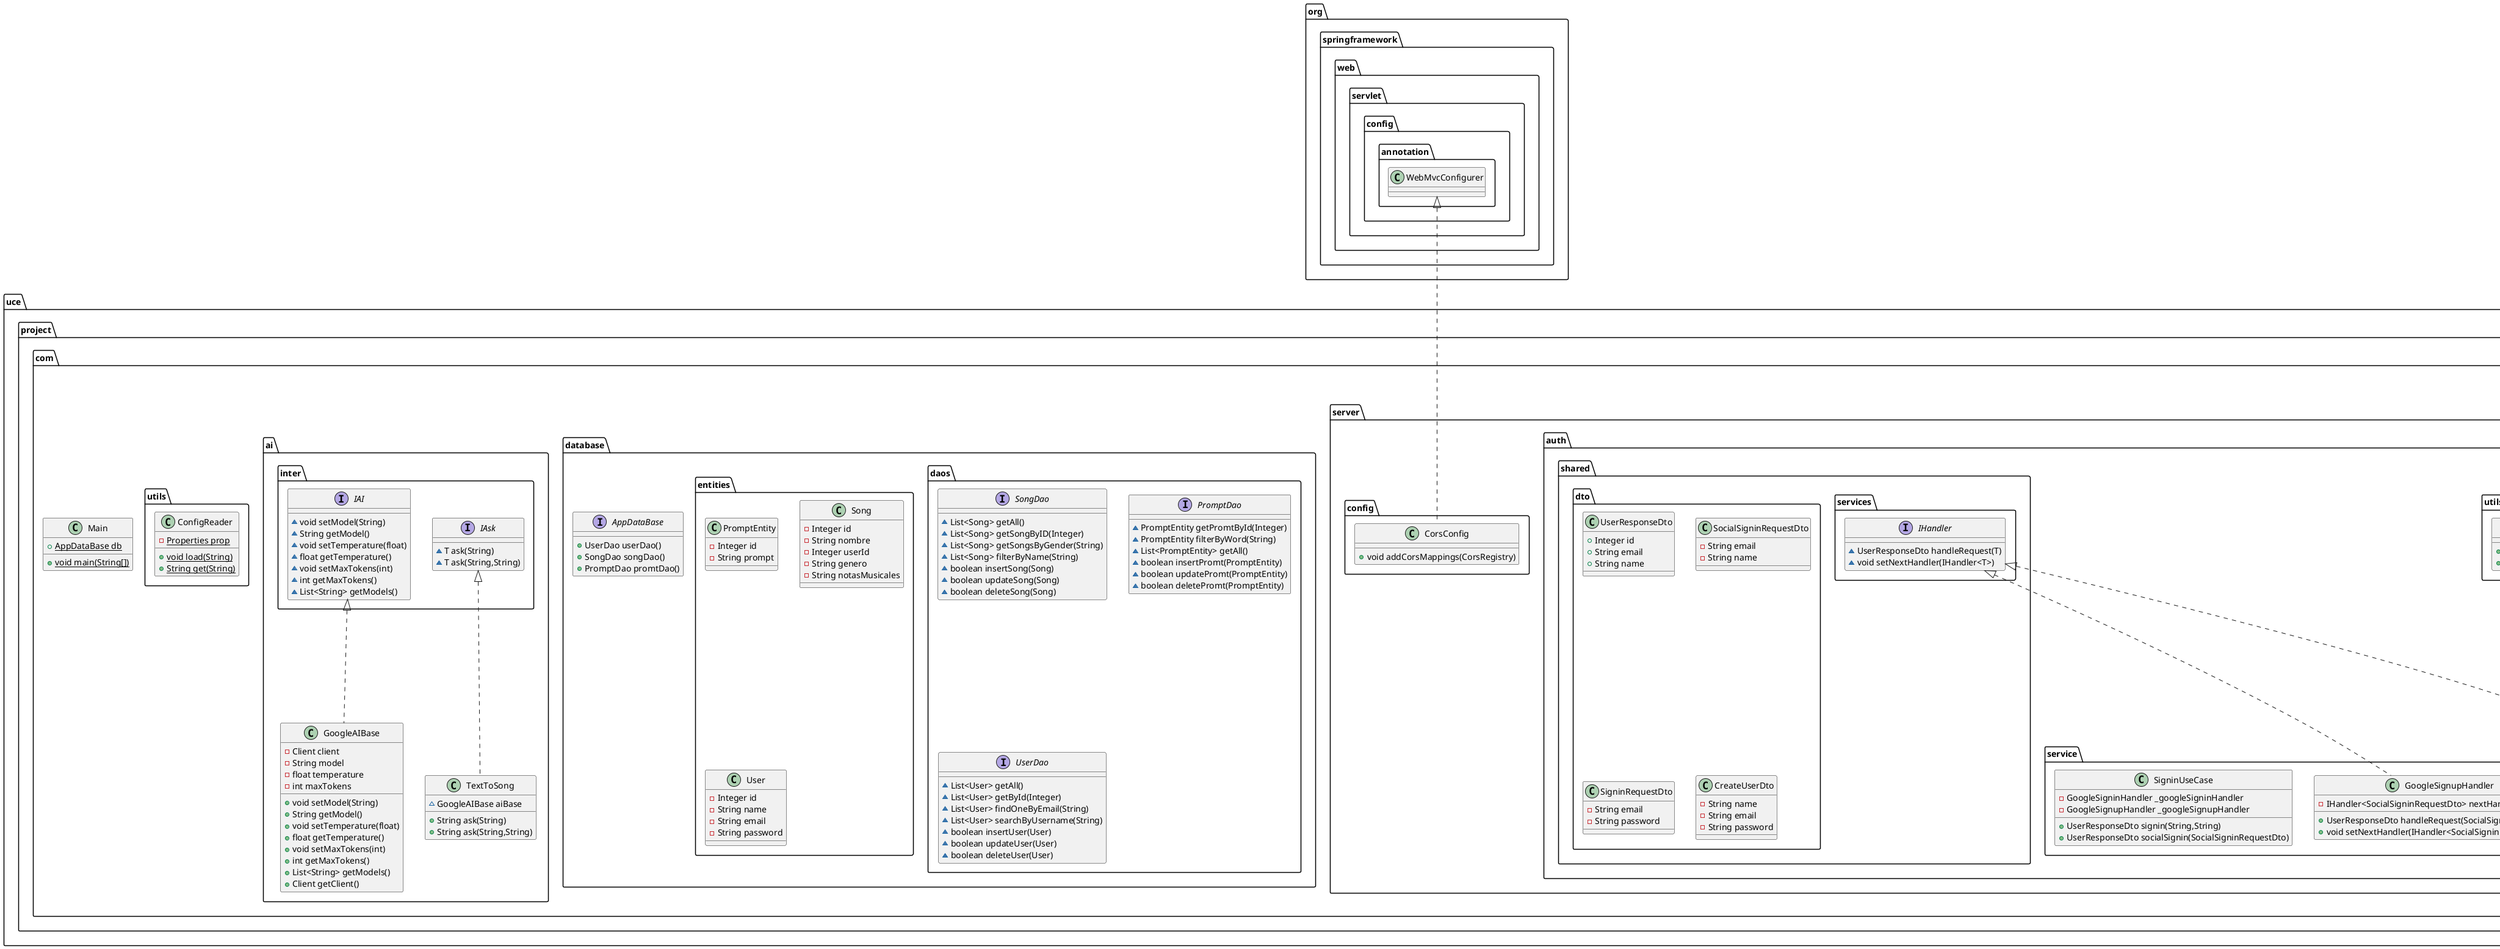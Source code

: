 @startuml
class uce.project.com.server.controllers.body.PostSongBody {
- String prompt
- Integer userId
}

class uce.project.com.cat.proxy.handlers.DaoHandler {
+ Object invoke(Object,Method,Object[])
- Object updateOne(Object,Method,Object[])
- Object deleteOne(Object,Method,Object[])
- Object insertOne(Object,Method,Object[])
- Object getMany(Object,Method,Object[])
}

class uce.project.com.server.controllers.managers.SongManager {
- {static} SongManager instancia
- SongDao songDao
+ {static} SongManager getInstancia()
+ List<Song> getAllSongs()
+ boolean eliminarSong(Integer)
}


interface uce.project.com.database.AppDataBase {
+ UserDao userDao()
+ SongDao songDao()
+ PromptDao promtDao()
}

interface uce.project.com.database.daos.SongDao {
~ List<Song> getAll()
~ List<Song> getSongByID(Integer)
~ List<Song> getSongsByGender(String)
~ List<Song> filterByName(String)
~ boolean insertSong(Song)
~ boolean updateSong(Song)
~ boolean deleteSong(Song)
}

class uce.project.com.database.entities.PromptEntity {
- Integer id
- String prompt
}

class uce.project.com.database.entities.Song {
- Integer id
- String nombre
- Integer userId
- String genero
- String notasMusicales
}

class uce.project.com.server.controllers.managers.PromptManager {
- {static} PromptManager instancia
- PromptDao promtDao
+ {static} PromptManager getInstancia()
+ List<PromptEntity> getAllPromts()
+ PromptEntity guardarPromt(String)
+ boolean deletePrompt(Integer)
}


interface uce.project.com.cat.anotations.TableActions {
~ {static} String getSql(Class<?>)
+ {static} boolean doesTableExist(Connection,String)
~ {static} boolean dropTable(Connection,String)
}

class uce.project.com.server.auth.utils.Encrypter {
+ {static} String hash(String)
+ {static} boolean verify(String,String)
}

class uce.project.com.server.auth.shared.dto.UserResponseDto {
+ Integer id
+ String email
+ String name
}

interface uce.project.com.ai.inter.IAI {
~ void setModel(String)
~ String getModel()
~ void setTemperature(float)
~ float getTemperature()
~ void setMaxTokens(int)
~ int getMaxTokens()
~ List<String> getModels()
}

class uce.project.com.server.controllers.PromptController {
+ ResponseEntity<List<PromptEntity>> getAllPrompts()
+ ResponseEntity<PromptEntity> savePrompt(PromptRequest)
+ ResponseEntity<String> deletePrompt(Integer)
}

class uce.project.com.cat.types.Varchar {
~ {static} Varchar varchar
+ {static} Varchar get()
+ boolean match(Class<?>)
+ String sqlType()
+ String stringifyType()
}


class uce.project.com.server.controllers.body.BodyCreateSong {
- String prompt
- Integer userId
}

class uce.project.com.ai.GoogleAIBase {
- Client client
- String model
- float temperature
- int maxTokens
+ void setModel(String)
+ String getModel()
+ void setTemperature(float)
+ float getTemperature()
+ void setMaxTokens(int)
+ int getMaxTokens()
+ List<String> getModels()
+ Client getClient()
}


class uce.project.com.server.auth.shared.dto.SocialSigninRequestDto {
- String email
- String name
}

interface uce.project.com.database.daos.PromptDao {
~ PromptEntity getPromtById(Integer)
~ PromptEntity filterByWord(String)
~ List<PromptEntity> getAll()
~ boolean insertPromt(PromptEntity)
~ boolean updatePromt(PromptEntity)
~ boolean deletePromt(PromptEntity)
}

interface uce.project.com.server.auth.shared.services.IHandler {
~ UserResponseDto handleRequest(T)
~ void setNextHandler(IHandler<T>)
}

class uce.project.com.cat.types.Int {
~ {static} Int dInt
+ {static} Int get()
+ boolean match(Class<?>)
+ String sqlType()
+ String stringifyType()
}


class uce.project.com.utils.ConfigReader {
- {static} Properties prop
+ {static} void load(String)
+ {static} String get(String)
}


class uce.project.com.Main {
+ {static} AppDataBase db
+ {static} void main(String[])
}


class uce.project.com.server.auth.shared.dto.SigninRequestDto {
- String email
- String password
}

class uce.project.com.server.config.CorsConfig {
+ void addCorsMappings(CorsRegistry)
}

class uce.project.com.server.controllers.body.SongRequest {
- Integer userId
- Integer songId
}

class uce.project.com.server.auth.service.SignupUseCase {
+ UserResponseDto createUser(CreateUserDto)
}

class uce.project.com.server.auth.service.GoogleSigninHandler {
- IHandler<SocialSigninRequestDto> nextHandler
+ UserResponseDto handleRequest(SocialSigninRequestDto)
+ void setNextHandler(IHandler<SocialSigninRequestDto>)
}


class uce.project.com.cat.types.SqlTypes {
+ {static} IDataType get(Class<?>)
}

class uce.project.com.server.controllers.body.PromptRequest {
- String prompt
}

class uce.project.com.ai.TextToSong {
~ GoogleAIBase aiBase
+ String ask(String)
+ String ask(String,String)
}


class uce.project.com.server.auth.service.GoogleSignupHandler {
- IHandler<SocialSigninRequestDto> nextHandler
+ UserResponseDto handleRequest(SocialSigninRequestDto)
+ void setNextHandler(IHandler<SocialSigninRequestDto>)
}


class uce.project.com.server.controllers.SongController {
+ ResponseEntity<List<Song>> getAllSongs()
+ ResponseEntity<String> createSong(PostSongBody)
+ ResponseEntity<String> deleteSong(Integer)
}

class uce.project.com.server.controllers.AuthController {
- SignupUseCase _signupUseCase
- SigninUseCase _signinUseCase
+ UserResponseDto signup(CreateUserDto)
+ UserResponseDto signin(SigninRequestDto)
+ UserResponseDto socialSignin(SocialSigninRequestDto)
}


class uce.project.com.cat.proxy.handlers.AppDatabaseHandler {
+ Object invoke(Object,Method,Object[])
}

interface uce.project.com.database.daos.UserDao {
~ List<User> getAll()
~ List<User> getById(Integer)
~ List<User> findOneByEmail(String)
~ List<User> searchByUsername(String)
~ boolean insertUser(User)
~ boolean updateUser(User)
~ boolean deleteUser(User)
}

interface uce.project.com.cat.types.inter.IDataType {
~ boolean match(Class<?>)
~ String sqlType()
~ String stringifyType()
}

class uce.project.com.cat.utils.JSON {
+ {static} String stringifyEntity(T)
+ {static} String stringify(List<T>)
}

class uce.project.com.database.entities.User {
- Integer id
- String name
- String email
- String password
}

class uce.project.com.cat.Cat {
+ {static} Connection connection
~ {static} void setConnection(Connection)
+ {static} Connection getConnection()
+ {static} T buildDataBase(Class<T>,Connection,boolean)
}


class uce.project.com.cat.SqlColumnInfo {
- IDataType type
- String columnName
- boolean isPrimaryKey
- boolean autoIncrement
- String params
~ IDataType type
~ String columnName
~ boolean isPrimaryKey
~ boolean autoIncrement
~ String params
+ {static} Builder builder()
+ Builder type(IDataType)
+ Builder params(String)
+ Builder columnName(String)
+ Builder isPrimaryKey(boolean)
+ SqlColumnInfo build()
+ Builder autoIncrement(boolean)
+ IDataType type()
+ boolean isPrimaryKey()
+ String columnName()
+ boolean autoIncrement()
+ String params()
}


class uce.project.com.cat.SqlColumnInfo$Builder {
~ IDataType type
~ String columnName
~ boolean isPrimaryKey
~ boolean autoIncrement
~ String params
+ Builder type(IDataType)
+ Builder params(String)
+ Builder columnName(String)
+ Builder isPrimaryKey(boolean)
+ SqlColumnInfo build()
+ Builder autoIncrement(boolean)
}


class uce.project.com.server.auth.service.SigninUseCase {
- GoogleSigninHandler _googleSigninHandler
- GoogleSignupHandler _googleSignupHandler
+ UserResponseDto signin(String,String)
+ UserResponseDto socialSignin(SocialSigninRequestDto)
}


class uce.project.com.cat.types.Bool {
- {static} Bool dBool
+ {static} Bool get()
+ boolean match(Class<?>)
+ String stringifyType()
+ String sqlType()
}


interface uce.project.com.ai.inter.IAsk {
~ T ask(String)
~ T ask(String,String)
}

class uce.project.com.server.auth.shared.dto.CreateUserDto {
- String name
- String email
- String password
}



uce.project.com.cat.proxy.handlers.InvocationHandler <|.. uce.project.com.cat.proxy.handlers.DaoHandler
uce.project.com.cat.types.inter.IDataType <|.. uce.project.com.cat.types.Varchar
uce.project.com.ai.inter.IAI <|.. uce.project.com.ai.GoogleAIBase
uce.project.com.cat.types.inter.IDataType <|.. uce.project.com.cat.types.Int
org.springframework.web.servlet.config.annotation.WebMvcConfigurer <|.. uce.project.com.server.config.CorsConfig
uce.project.com.server.auth.shared.services.IHandler <|.. uce.project.com.server.auth.service.GoogleSigninHandler
uce.project.com.ai.inter.IAsk <|.. uce.project.com.ai.TextToSong
uce.project.com.server.auth.shared.services.IHandler <|.. uce.project.com.server.auth.service.GoogleSignupHandler
java.lang.reflect.InvocationHandler <|.. uce.project.com.cat.proxy.handlers.AppDatabaseHandler
uce.project.com.cat.SqlColumnInfo +.. uce.project.com.cat.SqlColumnInfo$Builder
uce.project.com.cat.types.inter.IDataType <|.. uce.project.com.cat.types.Bool
@enduml